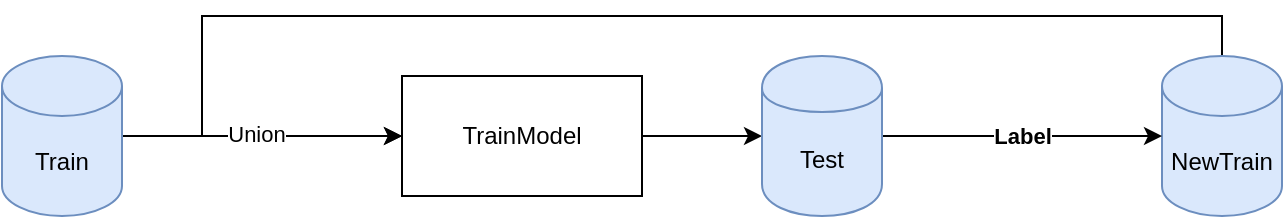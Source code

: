 <mxfile version="13.10.1" type="github">
  <diagram id="Oal2WcGl39Q6uZJulXUK" name="Page-1">
    <mxGraphModel dx="909" dy="591" grid="1" gridSize="10" guides="1" tooltips="1" connect="1" arrows="1" fold="1" page="1" pageScale="1" pageWidth="827" pageHeight="1169" math="0" shadow="0">
      <root>
        <mxCell id="0" />
        <mxCell id="1" parent="0" />
        <mxCell id="ai-eD-c6_S3de1b365am-26" style="edgeStyle=orthogonalEdgeStyle;rounded=0;orthogonalLoop=1;jettySize=auto;html=1;exitX=1;exitY=0.5;exitDx=0;exitDy=0;exitPerimeter=0;entryX=0;entryY=0.5;entryDx=0;entryDy=0;" edge="1" parent="1" source="ai-eD-c6_S3de1b365am-5" target="ai-eD-c6_S3de1b365am-19">
          <mxGeometry relative="1" as="geometry" />
        </mxCell>
        <mxCell id="ai-eD-c6_S3de1b365am-5" value="Train" style="shape=cylinder3;whiteSpace=wrap;html=1;boundedLbl=1;backgroundOutline=1;size=15;fillColor=#dae8fc;strokeColor=#6c8ebf;" vertex="1" parent="1">
          <mxGeometry x="70" y="180" width="60" height="80" as="geometry" />
        </mxCell>
        <mxCell id="ai-eD-c6_S3de1b365am-28" style="edgeStyle=orthogonalEdgeStyle;rounded=0;orthogonalLoop=1;jettySize=auto;html=1;exitX=0.5;exitY=0;exitDx=0;exitDy=0;exitPerimeter=0;entryX=0;entryY=0.5;entryDx=0;entryDy=0;" edge="1" parent="1" source="ai-eD-c6_S3de1b365am-8" target="ai-eD-c6_S3de1b365am-19">
          <mxGeometry relative="1" as="geometry">
            <Array as="points">
              <mxPoint x="680" y="160" />
              <mxPoint x="170" y="160" />
              <mxPoint x="170" y="220" />
            </Array>
          </mxGeometry>
        </mxCell>
        <mxCell id="ai-eD-c6_S3de1b365am-29" value="Union" style="edgeLabel;html=1;align=center;verticalAlign=middle;resizable=0;points=[];" vertex="1" connectable="0" parent="ai-eD-c6_S3de1b365am-28">
          <mxGeometry x="0.788" y="1" relative="1" as="geometry">
            <mxPoint as="offset" />
          </mxGeometry>
        </mxCell>
        <mxCell id="ai-eD-c6_S3de1b365am-8" value="NewTrain" style="shape=cylinder3;whiteSpace=wrap;html=1;boundedLbl=1;backgroundOutline=1;size=15;fillColor=#dae8fc;strokeColor=#6c8ebf;" vertex="1" parent="1">
          <mxGeometry x="650" y="180" width="60" height="80" as="geometry" />
        </mxCell>
        <mxCell id="ai-eD-c6_S3de1b365am-22" value="" style="edgeStyle=orthogonalEdgeStyle;rounded=0;orthogonalLoop=1;jettySize=auto;html=1;" edge="1" parent="1" source="ai-eD-c6_S3de1b365am-19" target="ai-eD-c6_S3de1b365am-21">
          <mxGeometry relative="1" as="geometry" />
        </mxCell>
        <mxCell id="ai-eD-c6_S3de1b365am-19" value="TrainModel" style="whiteSpace=wrap;html=1;" vertex="1" parent="1">
          <mxGeometry x="270" y="190" width="120" height="60" as="geometry" />
        </mxCell>
        <mxCell id="ai-eD-c6_S3de1b365am-23" value="&lt;b&gt;Label&lt;/b&gt;" style="edgeStyle=orthogonalEdgeStyle;rounded=0;orthogonalLoop=1;jettySize=auto;html=1;" edge="1" parent="1" source="ai-eD-c6_S3de1b365am-21" target="ai-eD-c6_S3de1b365am-8">
          <mxGeometry relative="1" as="geometry" />
        </mxCell>
        <mxCell id="ai-eD-c6_S3de1b365am-21" value="Test" style="shape=cylinder;whiteSpace=wrap;html=1;boundedLbl=1;backgroundOutline=1;fillColor=#dae8fc;strokeColor=#6c8ebf;" vertex="1" parent="1">
          <mxGeometry x="450" y="180" width="60" height="80" as="geometry" />
        </mxCell>
      </root>
    </mxGraphModel>
  </diagram>
</mxfile>
